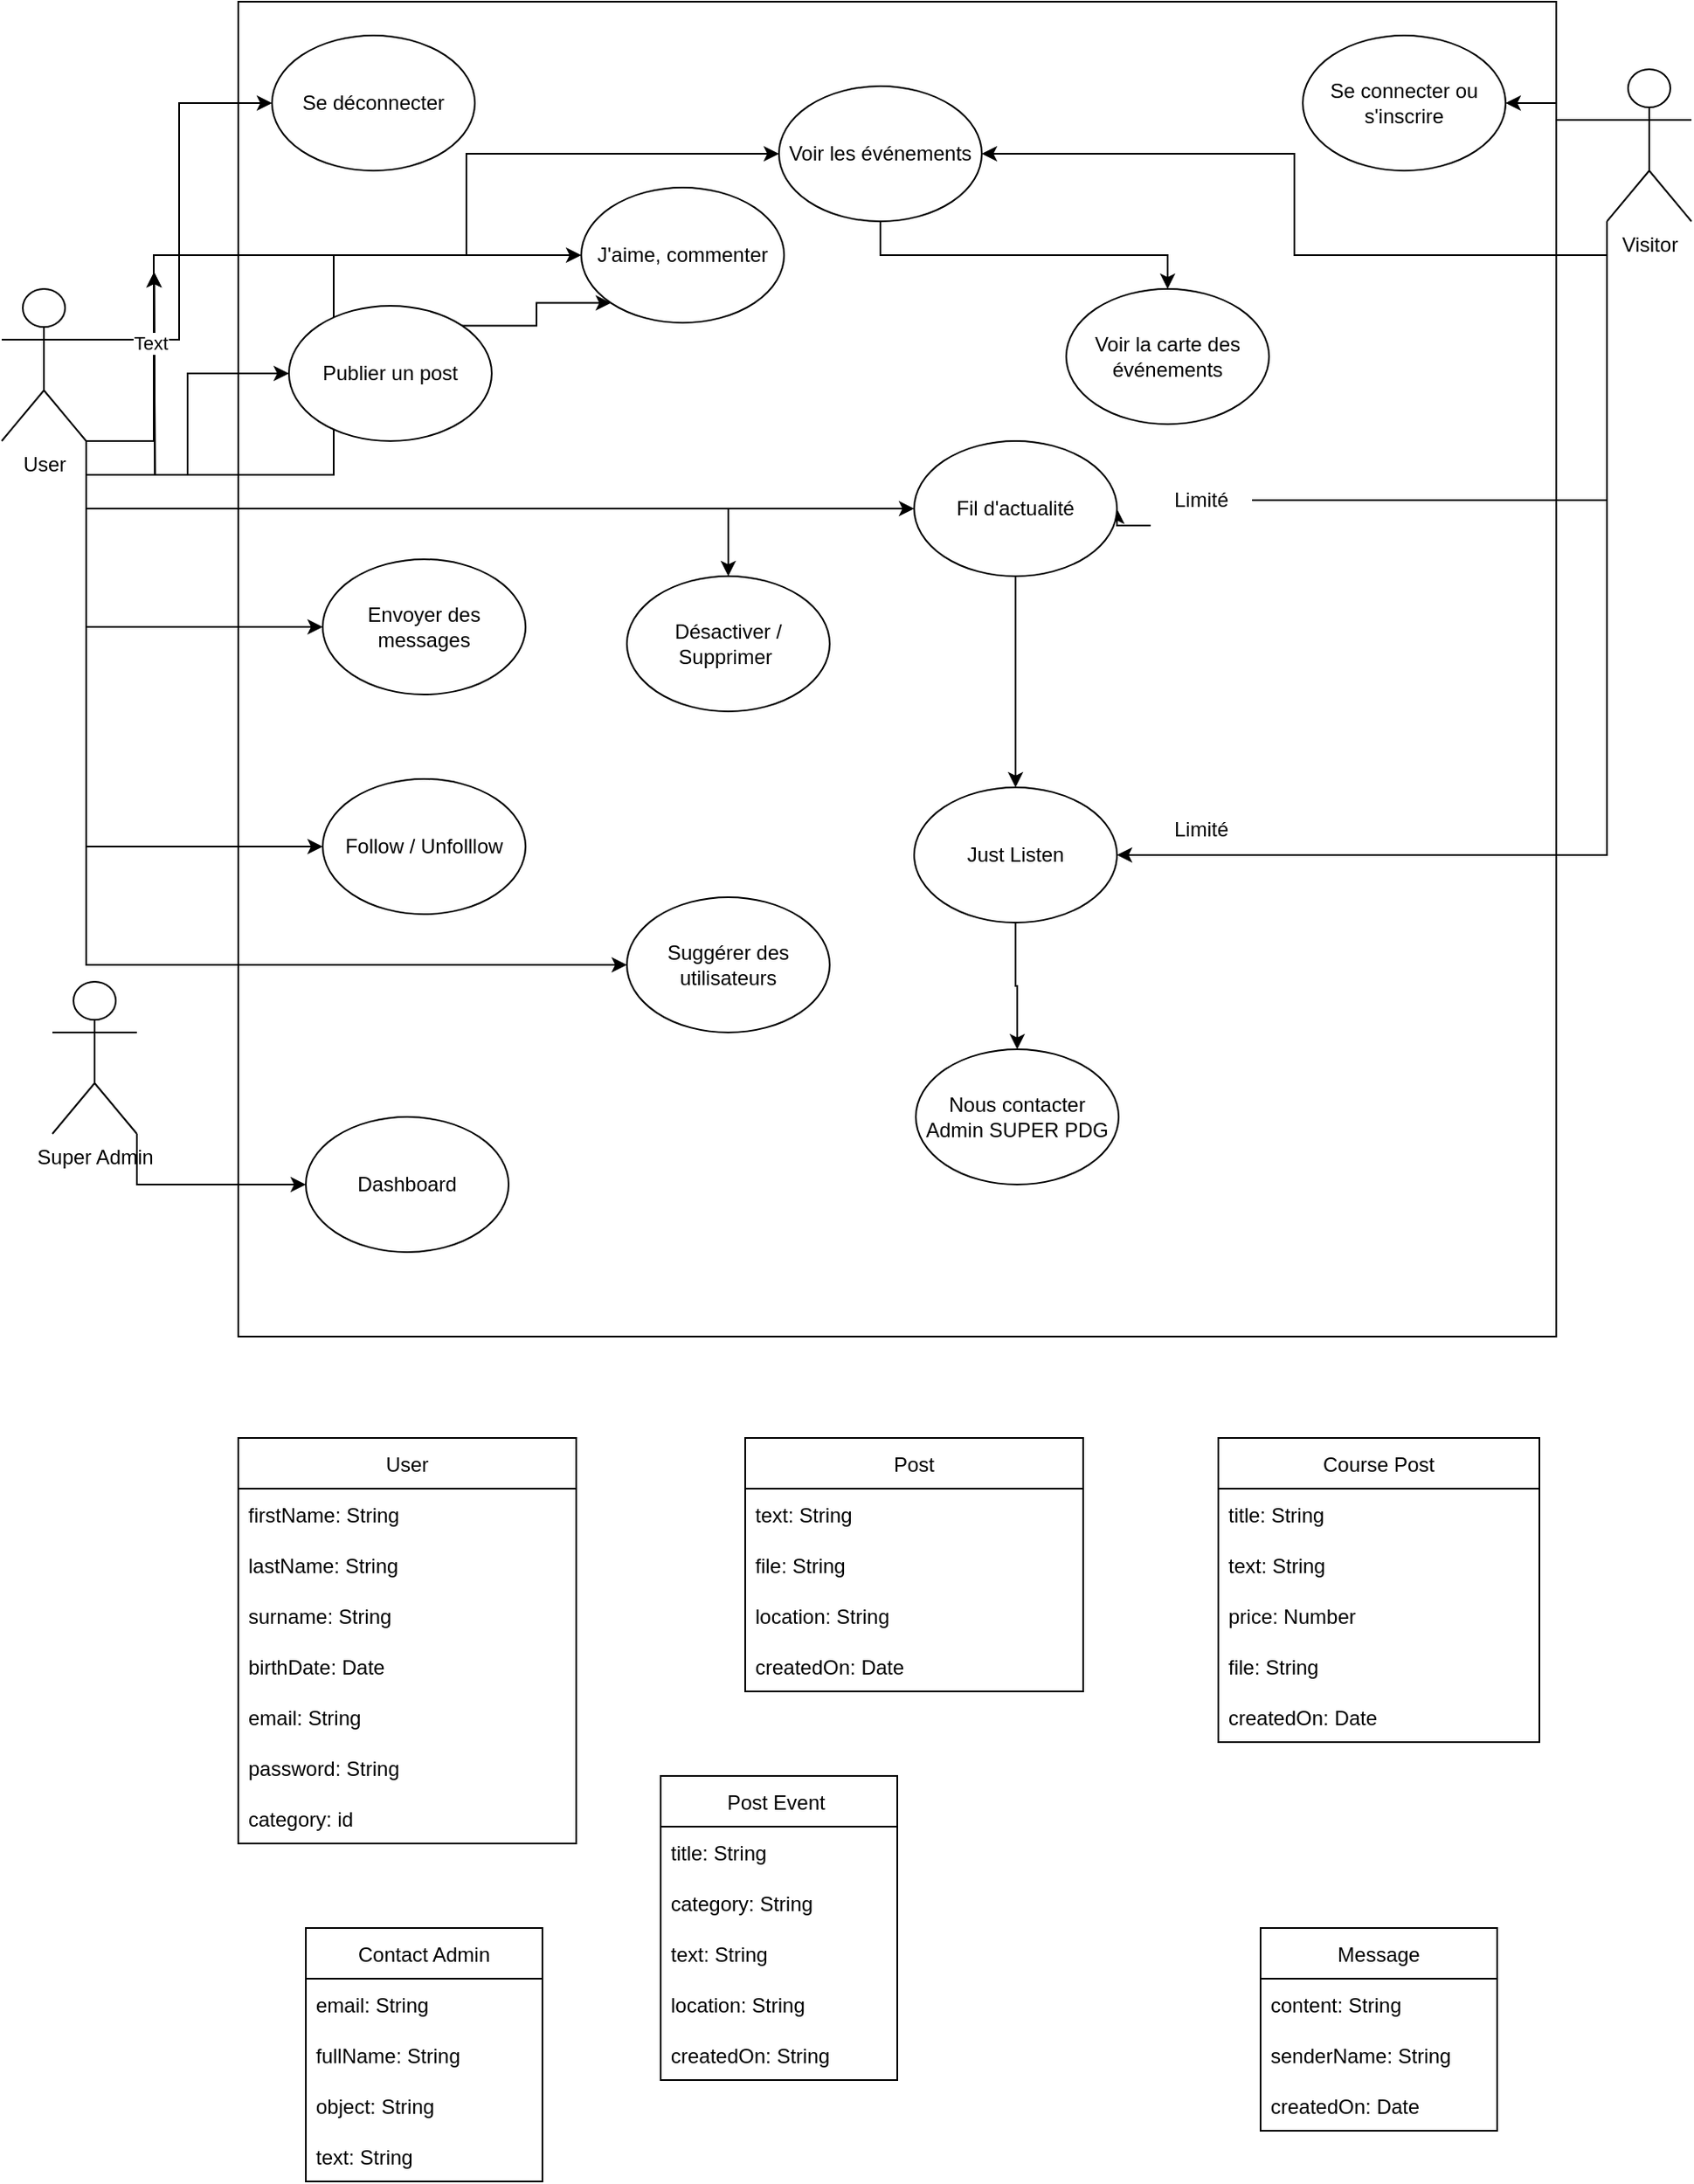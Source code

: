 <mxfile version="15.6.6" type="github">
  <diagram id="8-YyJWkjwbhw6azQE4Ks" name="Page-1">
    <mxGraphModel dx="1038" dy="579" grid="1" gridSize="10" guides="1" tooltips="1" connect="1" arrows="1" fold="1" page="1" pageScale="1" pageWidth="827" pageHeight="1169" math="0" shadow="0">
      <root>
        <mxCell id="0" />
        <mxCell id="1" parent="0" />
        <mxCell id="t8kMIJkYFqxzs-BZw5a5-2" value="" style="rounded=0;whiteSpace=wrap;html=1;fontColor=default;strokeColor=default;fillColor=default;" parent="1" vertex="1">
          <mxGeometry x="150" y="80" width="780" height="790" as="geometry" />
        </mxCell>
        <mxCell id="t8kMIJkYFqxzs-BZw5a5-18" style="edgeStyle=orthogonalEdgeStyle;rounded=0;orthogonalLoop=1;jettySize=auto;html=1;exitX=0;exitY=0.333;exitDx=0;exitDy=0;exitPerimeter=0;entryX=1;entryY=0.5;entryDx=0;entryDy=0;fontColor=default;" parent="1" source="t8kMIJkYFqxzs-BZw5a5-5" target="t8kMIJkYFqxzs-BZw5a5-14" edge="1">
          <mxGeometry relative="1" as="geometry" />
        </mxCell>
        <mxCell id="t8kMIJkYFqxzs-BZw5a5-23" style="edgeStyle=orthogonalEdgeStyle;rounded=0;orthogonalLoop=1;jettySize=auto;html=1;exitX=0;exitY=1;exitDx=0;exitDy=0;exitPerimeter=0;entryX=1;entryY=0.5;entryDx=0;entryDy=0;fontColor=default;" parent="1" source="t8kMIJkYFqxzs-BZw5a5-5" target="t8kMIJkYFqxzs-BZw5a5-21" edge="1">
          <mxGeometry relative="1" as="geometry" />
        </mxCell>
        <mxCell id="t8kMIJkYFqxzs-BZw5a5-37" style="edgeStyle=orthogonalEdgeStyle;rounded=0;orthogonalLoop=1;jettySize=auto;html=1;exitX=0;exitY=1;exitDx=0;exitDy=0;exitPerimeter=0;entryX=1;entryY=0.5;entryDx=0;entryDy=0;labelBackgroundColor=default;fontColor=default;strokeColor=default;startArrow=none;" parent="1" source="t8kMIJkYFqxzs-BZw5a5-39" target="t8kMIJkYFqxzs-BZw5a5-34" edge="1">
          <mxGeometry relative="1" as="geometry" />
        </mxCell>
        <mxCell id="t8kMIJkYFqxzs-BZw5a5-51" style="edgeStyle=orthogonalEdgeStyle;rounded=0;orthogonalLoop=1;jettySize=auto;html=1;exitX=0;exitY=1;exitDx=0;exitDy=0;exitPerimeter=0;entryX=1;entryY=0.5;entryDx=0;entryDy=0;labelBackgroundColor=default;fontColor=default;strokeColor=default;" parent="1" source="t8kMIJkYFqxzs-BZw5a5-5" target="t8kMIJkYFqxzs-BZw5a5-46" edge="1">
          <mxGeometry relative="1" as="geometry" />
        </mxCell>
        <mxCell id="t8kMIJkYFqxzs-BZw5a5-5" value="Visitor&lt;br&gt;" style="shape=umlActor;verticalLabelPosition=bottom;verticalAlign=top;html=1;outlineConnect=0;fontColor=default;strokeColor=default;fillColor=default;" parent="1" vertex="1">
          <mxGeometry x="960" y="120" width="50" height="90" as="geometry" />
        </mxCell>
        <mxCell id="t8kMIJkYFqxzs-BZw5a5-17" style="edgeStyle=orthogonalEdgeStyle;rounded=0;orthogonalLoop=1;jettySize=auto;html=1;exitX=1;exitY=0.333;exitDx=0;exitDy=0;exitPerimeter=0;entryX=0;entryY=0.5;entryDx=0;entryDy=0;fontColor=default;" parent="1" source="t8kMIJkYFqxzs-BZw5a5-6" target="t8kMIJkYFqxzs-BZw5a5-7" edge="1">
          <mxGeometry relative="1" as="geometry" />
        </mxCell>
        <mxCell id="t8kMIJkYFqxzs-BZw5a5-20" style="edgeStyle=orthogonalEdgeStyle;rounded=0;orthogonalLoop=1;jettySize=auto;html=1;exitX=1;exitY=1;exitDx=0;exitDy=0;exitPerimeter=0;entryX=0;entryY=0.5;entryDx=0;entryDy=0;fontColor=default;" parent="1" source="t8kMIJkYFqxzs-BZw5a5-6" target="t8kMIJkYFqxzs-BZw5a5-19" edge="1">
          <mxGeometry relative="1" as="geometry" />
        </mxCell>
        <mxCell id="t8kMIJkYFqxzs-BZw5a5-22" style="edgeStyle=orthogonalEdgeStyle;rounded=0;orthogonalLoop=1;jettySize=auto;html=1;exitX=1;exitY=1;exitDx=0;exitDy=0;exitPerimeter=0;fontColor=default;strokeColor=default;labelBackgroundColor=default;" parent="1" source="t8kMIJkYFqxzs-BZw5a5-6" target="t8kMIJkYFqxzs-BZw5a5-21" edge="1">
          <mxGeometry relative="1" as="geometry">
            <Array as="points">
              <mxPoint x="100" y="230" />
              <mxPoint x="285" y="230" />
              <mxPoint x="285" y="170" />
            </Array>
          </mxGeometry>
        </mxCell>
        <mxCell id="t8kMIJkYFqxzs-BZw5a5-25" style="edgeStyle=orthogonalEdgeStyle;rounded=0;orthogonalLoop=1;jettySize=auto;html=1;exitX=1;exitY=1;exitDx=0;exitDy=0;exitPerimeter=0;labelBackgroundColor=default;fontColor=default;strokeColor=default;" parent="1" source="t8kMIJkYFqxzs-BZw5a5-6" edge="1">
          <mxGeometry relative="1" as="geometry">
            <mxPoint x="100.176" y="240" as="targetPoint" />
          </mxGeometry>
        </mxCell>
        <mxCell id="t8kMIJkYFqxzs-BZw5a5-32" style="edgeStyle=orthogonalEdgeStyle;rounded=0;orthogonalLoop=1;jettySize=auto;html=1;exitX=1;exitY=1;exitDx=0;exitDy=0;exitPerimeter=0;entryX=0;entryY=0.5;entryDx=0;entryDy=0;labelBackgroundColor=default;fontColor=default;strokeColor=default;" parent="1" source="t8kMIJkYFqxzs-BZw5a5-6" target="t8kMIJkYFqxzs-BZw5a5-31" edge="1">
          <mxGeometry relative="1" as="geometry" />
        </mxCell>
        <mxCell id="t8kMIJkYFqxzs-BZw5a5-33" style="edgeStyle=orthogonalEdgeStyle;rounded=0;orthogonalLoop=1;jettySize=auto;html=1;exitX=1;exitY=1;exitDx=0;exitDy=0;exitPerimeter=0;labelBackgroundColor=default;fontColor=default;strokeColor=default;" parent="1" source="t8kMIJkYFqxzs-BZw5a5-6" target="t8kMIJkYFqxzs-BZw5a5-27" edge="1">
          <mxGeometry relative="1" as="geometry" />
        </mxCell>
        <mxCell id="t8kMIJkYFqxzs-BZw5a5-35" style="edgeStyle=orthogonalEdgeStyle;rounded=0;orthogonalLoop=1;jettySize=auto;html=1;exitX=1;exitY=1;exitDx=0;exitDy=0;exitPerimeter=0;labelBackgroundColor=default;fontColor=default;strokeColor=default;" parent="1" source="t8kMIJkYFqxzs-BZw5a5-6" edge="1">
          <mxGeometry relative="1" as="geometry">
            <mxPoint x="100.176" y="240" as="targetPoint" />
          </mxGeometry>
        </mxCell>
        <mxCell id="t8kMIJkYFqxzs-BZw5a5-49" value="Text" style="edgeLabel;html=1;align=center;verticalAlign=middle;resizable=0;points=[];fontColor=default;" parent="t8kMIJkYFqxzs-BZw5a5-35" vertex="1" connectable="0">
          <mxGeometry x="0.531" y="3" relative="1" as="geometry">
            <mxPoint as="offset" />
          </mxGeometry>
        </mxCell>
        <mxCell id="t8kMIJkYFqxzs-BZw5a5-38" style="edgeStyle=orthogonalEdgeStyle;rounded=0;orthogonalLoop=1;jettySize=auto;html=1;exitX=1;exitY=1;exitDx=0;exitDy=0;exitPerimeter=0;entryX=0;entryY=0.5;entryDx=0;entryDy=0;labelBackgroundColor=default;fontColor=default;strokeColor=default;" parent="1" source="t8kMIJkYFqxzs-BZw5a5-6" target="t8kMIJkYFqxzs-BZw5a5-34" edge="1">
          <mxGeometry relative="1" as="geometry" />
        </mxCell>
        <mxCell id="t8kMIJkYFqxzs-BZw5a5-48" style="edgeStyle=orthogonalEdgeStyle;rounded=0;orthogonalLoop=1;jettySize=auto;html=1;exitX=1;exitY=1;exitDx=0;exitDy=0;exitPerimeter=0;entryX=0;entryY=0.5;entryDx=0;entryDy=0;labelBackgroundColor=default;fontColor=default;strokeColor=default;" parent="1" source="t8kMIJkYFqxzs-BZw5a5-6" target="t8kMIJkYFqxzs-BZw5a5-43" edge="1">
          <mxGeometry relative="1" as="geometry" />
        </mxCell>
        <mxCell id="t8kMIJkYFqxzs-BZw5a5-54" style="edgeStyle=orthogonalEdgeStyle;rounded=0;orthogonalLoop=1;jettySize=auto;html=1;exitX=1;exitY=1;exitDx=0;exitDy=0;exitPerimeter=0;entryX=0.5;entryY=0;entryDx=0;entryDy=0;labelBackgroundColor=default;fontColor=default;strokeColor=default;" parent="1" source="t8kMIJkYFqxzs-BZw5a5-6" target="t8kMIJkYFqxzs-BZw5a5-45" edge="1">
          <mxGeometry relative="1" as="geometry" />
        </mxCell>
        <mxCell id="t8kMIJkYFqxzs-BZw5a5-55" style="edgeStyle=orthogonalEdgeStyle;rounded=0;orthogonalLoop=1;jettySize=auto;html=1;exitX=1;exitY=1;exitDx=0;exitDy=0;exitPerimeter=0;entryX=0;entryY=0.5;entryDx=0;entryDy=0;labelBackgroundColor=default;fontColor=default;strokeColor=default;" parent="1" source="t8kMIJkYFqxzs-BZw5a5-6" target="t8kMIJkYFqxzs-BZw5a5-47" edge="1">
          <mxGeometry relative="1" as="geometry" />
        </mxCell>
        <mxCell id="t8kMIJkYFqxzs-BZw5a5-6" value="User" style="shape=umlActor;verticalLabelPosition=bottom;verticalAlign=top;html=1;outlineConnect=0;fontColor=default;strokeColor=default;fillColor=default;" parent="1" vertex="1">
          <mxGeometry x="10" y="250" width="50" height="90" as="geometry" />
        </mxCell>
        <mxCell id="t8kMIJkYFqxzs-BZw5a5-7" value="Se déconnecter" style="ellipse;whiteSpace=wrap;html=1;fontColor=default;strokeColor=default;fillColor=default;" parent="1" vertex="1">
          <mxGeometry x="170" y="100" width="120" height="80" as="geometry" />
        </mxCell>
        <mxCell id="t8kMIJkYFqxzs-BZw5a5-53" style="edgeStyle=orthogonalEdgeStyle;rounded=0;orthogonalLoop=1;jettySize=auto;html=1;exitX=1;exitY=1;exitDx=0;exitDy=0;exitPerimeter=0;entryX=0;entryY=0.5;entryDx=0;entryDy=0;labelBackgroundColor=default;fontColor=default;strokeColor=default;" parent="1" source="t8kMIJkYFqxzs-BZw5a5-10" target="t8kMIJkYFqxzs-BZw5a5-41" edge="1">
          <mxGeometry relative="1" as="geometry" />
        </mxCell>
        <mxCell id="t8kMIJkYFqxzs-BZw5a5-10" value="Super Admin" style="shape=umlActor;verticalLabelPosition=bottom;verticalAlign=top;html=1;outlineConnect=0;fontColor=default;strokeColor=default;fillColor=default;" parent="1" vertex="1">
          <mxGeometry x="40" y="660" width="50" height="90" as="geometry" />
        </mxCell>
        <mxCell id="t8kMIJkYFqxzs-BZw5a5-14" value="Se connecter ou s&#39;inscrire" style="ellipse;whiteSpace=wrap;html=1;fontColor=default;strokeColor=default;fillColor=default;" parent="1" vertex="1">
          <mxGeometry x="780" y="100" width="120" height="80" as="geometry" />
        </mxCell>
        <mxCell id="t8kMIJkYFqxzs-BZw5a5-42" style="edgeStyle=orthogonalEdgeStyle;rounded=0;orthogonalLoop=1;jettySize=auto;html=1;exitX=1;exitY=0;exitDx=0;exitDy=0;entryX=0;entryY=1;entryDx=0;entryDy=0;labelBackgroundColor=default;fontColor=default;strokeColor=default;" parent="1" source="t8kMIJkYFqxzs-BZw5a5-19" target="t8kMIJkYFqxzs-BZw5a5-27" edge="1">
          <mxGeometry relative="1" as="geometry" />
        </mxCell>
        <mxCell id="t8kMIJkYFqxzs-BZw5a5-19" value="Publier un post" style="ellipse;whiteSpace=wrap;html=1;fontColor=default;strokeColor=default;fillColor=default;" parent="1" vertex="1">
          <mxGeometry x="180" y="260" width="120" height="80" as="geometry" />
        </mxCell>
        <mxCell id="t8kMIJkYFqxzs-BZw5a5-26" style="edgeStyle=orthogonalEdgeStyle;rounded=0;orthogonalLoop=1;jettySize=auto;html=1;exitX=0.5;exitY=1;exitDx=0;exitDy=0;entryX=0.5;entryY=0;entryDx=0;entryDy=0;labelBackgroundColor=default;fontColor=default;strokeColor=default;" parent="1" source="t8kMIJkYFqxzs-BZw5a5-21" target="t8kMIJkYFqxzs-BZw5a5-24" edge="1">
          <mxGeometry relative="1" as="geometry" />
        </mxCell>
        <mxCell id="t8kMIJkYFqxzs-BZw5a5-21" value="Voir les événements" style="ellipse;whiteSpace=wrap;html=1;fontColor=default;strokeColor=default;fillColor=default;" parent="1" vertex="1">
          <mxGeometry x="470" y="130" width="120" height="80" as="geometry" />
        </mxCell>
        <mxCell id="t8kMIJkYFqxzs-BZw5a5-24" value="Voir la carte des événements" style="ellipse;whiteSpace=wrap;html=1;fontColor=default;strokeColor=default;fillColor=default;" parent="1" vertex="1">
          <mxGeometry x="640" y="250" width="120" height="80" as="geometry" />
        </mxCell>
        <mxCell id="t8kMIJkYFqxzs-BZw5a5-27" value="J&#39;aime, commenter" style="ellipse;whiteSpace=wrap;html=1;fontColor=default;strokeColor=default;fillColor=default;" parent="1" vertex="1">
          <mxGeometry x="353" y="190" width="120" height="80" as="geometry" />
        </mxCell>
        <mxCell id="t8kMIJkYFqxzs-BZw5a5-31" value="Envoyer des messages" style="ellipse;whiteSpace=wrap;html=1;fontColor=default;strokeColor=default;fillColor=default;" parent="1" vertex="1">
          <mxGeometry x="200" y="410" width="120" height="80" as="geometry" />
        </mxCell>
        <mxCell id="t8kMIJkYFqxzs-BZw5a5-50" style="edgeStyle=orthogonalEdgeStyle;rounded=0;orthogonalLoop=1;jettySize=auto;html=1;exitX=0.5;exitY=1;exitDx=0;exitDy=0;entryX=0.5;entryY=0;entryDx=0;entryDy=0;labelBackgroundColor=default;fontColor=default;strokeColor=default;" parent="1" source="t8kMIJkYFqxzs-BZw5a5-34" target="t8kMIJkYFqxzs-BZw5a5-46" edge="1">
          <mxGeometry relative="1" as="geometry" />
        </mxCell>
        <mxCell id="t8kMIJkYFqxzs-BZw5a5-34" value="Fil d&#39;actualité" style="ellipse;whiteSpace=wrap;html=1;fontColor=default;strokeColor=default;fillColor=default;" parent="1" vertex="1">
          <mxGeometry x="550" y="340" width="120" height="80" as="geometry" />
        </mxCell>
        <mxCell id="t8kMIJkYFqxzs-BZw5a5-39" value="Limité" style="text;html=1;strokeColor=none;fillColor=none;align=center;verticalAlign=middle;whiteSpace=wrap;rounded=0;fontColor=default;" parent="1" vertex="1">
          <mxGeometry x="690" y="360" width="60" height="30" as="geometry" />
        </mxCell>
        <mxCell id="t8kMIJkYFqxzs-BZw5a5-40" value="" style="edgeStyle=orthogonalEdgeStyle;rounded=0;orthogonalLoop=1;jettySize=auto;html=1;exitX=0;exitY=1;exitDx=0;exitDy=0;exitPerimeter=0;entryX=1;entryY=0.5;entryDx=0;entryDy=0;labelBackgroundColor=default;fontColor=default;strokeColor=default;endArrow=none;" parent="1" source="t8kMIJkYFqxzs-BZw5a5-5" target="t8kMIJkYFqxzs-BZw5a5-39" edge="1">
          <mxGeometry relative="1" as="geometry">
            <mxPoint x="960" y="210" as="sourcePoint" />
            <mxPoint x="590" y="380" as="targetPoint" />
          </mxGeometry>
        </mxCell>
        <mxCell id="t8kMIJkYFqxzs-BZw5a5-41" value="Dashboard" style="ellipse;whiteSpace=wrap;html=1;fontColor=default;strokeColor=default;fillColor=default;" parent="1" vertex="1">
          <mxGeometry x="190" y="740" width="120" height="80" as="geometry" />
        </mxCell>
        <mxCell id="t8kMIJkYFqxzs-BZw5a5-43" value="Follow / Unfolllow" style="ellipse;whiteSpace=wrap;html=1;fontColor=default;strokeColor=default;fillColor=default;" parent="1" vertex="1">
          <mxGeometry x="200" y="540" width="120" height="80" as="geometry" />
        </mxCell>
        <mxCell id="t8kMIJkYFqxzs-BZw5a5-45" value="Désactiver / Supprimer&amp;nbsp;" style="ellipse;whiteSpace=wrap;html=1;fontColor=default;strokeColor=default;fillColor=default;" parent="1" vertex="1">
          <mxGeometry x="380" y="420" width="120" height="80" as="geometry" />
        </mxCell>
        <mxCell id="t8kMIJkYFqxzs-BZw5a5-57" style="edgeStyle=orthogonalEdgeStyle;rounded=0;orthogonalLoop=1;jettySize=auto;html=1;exitX=0.5;exitY=1;exitDx=0;exitDy=0;entryX=0.5;entryY=0;entryDx=0;entryDy=0;labelBackgroundColor=default;fontColor=default;strokeColor=default;" parent="1" source="t8kMIJkYFqxzs-BZw5a5-46" target="t8kMIJkYFqxzs-BZw5a5-56" edge="1">
          <mxGeometry relative="1" as="geometry" />
        </mxCell>
        <mxCell id="t8kMIJkYFqxzs-BZw5a5-46" value="Just Listen" style="ellipse;whiteSpace=wrap;html=1;fontColor=default;strokeColor=default;fillColor=default;" parent="1" vertex="1">
          <mxGeometry x="550" y="545" width="120" height="80" as="geometry" />
        </mxCell>
        <mxCell id="t8kMIJkYFqxzs-BZw5a5-47" value="Suggérer des utilisateurs" style="ellipse;whiteSpace=wrap;html=1;fontColor=default;strokeColor=default;fillColor=default;" parent="1" vertex="1">
          <mxGeometry x="380" y="610" width="120" height="80" as="geometry" />
        </mxCell>
        <mxCell id="t8kMIJkYFqxzs-BZw5a5-52" value="Limité" style="text;html=1;strokeColor=none;fillColor=none;align=center;verticalAlign=middle;whiteSpace=wrap;rounded=0;fontColor=default;" parent="1" vertex="1">
          <mxGeometry x="690" y="555" width="60" height="30" as="geometry" />
        </mxCell>
        <mxCell id="t8kMIJkYFqxzs-BZw5a5-56" value="Nous contacter&lt;br&gt;Admin SUPER PDG" style="ellipse;whiteSpace=wrap;html=1;fontColor=default;strokeColor=default;fillColor=default;" parent="1" vertex="1">
          <mxGeometry x="551" y="700" width="120" height="80" as="geometry" />
        </mxCell>
        <mxCell id="80sguaFrlqIsxUJohQp9-3" value="User" style="swimlane;fontStyle=0;childLayout=stackLayout;horizontal=1;startSize=30;horizontalStack=0;resizeParent=1;resizeParentMax=0;resizeLast=0;collapsible=1;marginBottom=0;fontColor=default;strokeColor=default;fillColor=default;" vertex="1" parent="1">
          <mxGeometry x="150" y="930" width="200" height="240" as="geometry" />
        </mxCell>
        <mxCell id="80sguaFrlqIsxUJohQp9-4" value="firstName: String " style="text;strokeColor=none;fillColor=none;align=left;verticalAlign=middle;spacingLeft=4;spacingRight=4;overflow=hidden;points=[[0,0.5],[1,0.5]];portConstraint=eastwest;rotatable=0;fontColor=default;" vertex="1" parent="80sguaFrlqIsxUJohQp9-3">
          <mxGeometry y="30" width="200" height="30" as="geometry" />
        </mxCell>
        <mxCell id="80sguaFrlqIsxUJohQp9-5" value="lastName: String" style="text;strokeColor=none;fillColor=none;align=left;verticalAlign=middle;spacingLeft=4;spacingRight=4;overflow=hidden;points=[[0,0.5],[1,0.5]];portConstraint=eastwest;rotatable=0;fontColor=default;" vertex="1" parent="80sguaFrlqIsxUJohQp9-3">
          <mxGeometry y="60" width="200" height="30" as="geometry" />
        </mxCell>
        <mxCell id="80sguaFrlqIsxUJohQp9-6" value="surname: String" style="text;strokeColor=none;fillColor=none;align=left;verticalAlign=middle;spacingLeft=4;spacingRight=4;overflow=hidden;points=[[0,0.5],[1,0.5]];portConstraint=eastwest;rotatable=0;fontColor=default;" vertex="1" parent="80sguaFrlqIsxUJohQp9-3">
          <mxGeometry y="90" width="200" height="30" as="geometry" />
        </mxCell>
        <mxCell id="80sguaFrlqIsxUJohQp9-7" value="birthDate: Date" style="text;strokeColor=none;fillColor=none;align=left;verticalAlign=middle;spacingLeft=4;spacingRight=4;overflow=hidden;points=[[0,0.5],[1,0.5]];portConstraint=eastwest;rotatable=0;fontColor=default;" vertex="1" parent="80sguaFrlqIsxUJohQp9-3">
          <mxGeometry y="120" width="200" height="30" as="geometry" />
        </mxCell>
        <mxCell id="80sguaFrlqIsxUJohQp9-8" value="email: String" style="text;strokeColor=none;fillColor=none;align=left;verticalAlign=middle;spacingLeft=4;spacingRight=4;overflow=hidden;points=[[0,0.5],[1,0.5]];portConstraint=eastwest;rotatable=0;fontColor=default;" vertex="1" parent="80sguaFrlqIsxUJohQp9-3">
          <mxGeometry y="150" width="200" height="30" as="geometry" />
        </mxCell>
        <mxCell id="80sguaFrlqIsxUJohQp9-9" value="password: String" style="text;strokeColor=none;fillColor=none;align=left;verticalAlign=middle;spacingLeft=4;spacingRight=4;overflow=hidden;points=[[0,0.5],[1,0.5]];portConstraint=eastwest;rotatable=0;fontColor=default;" vertex="1" parent="80sguaFrlqIsxUJohQp9-3">
          <mxGeometry y="180" width="200" height="30" as="geometry" />
        </mxCell>
        <mxCell id="80sguaFrlqIsxUJohQp9-21" value="category: id" style="text;strokeColor=none;fillColor=none;align=left;verticalAlign=middle;spacingLeft=4;spacingRight=4;overflow=hidden;points=[[0,0.5],[1,0.5]];portConstraint=eastwest;rotatable=0;fontColor=default;" vertex="1" parent="80sguaFrlqIsxUJohQp9-3">
          <mxGeometry y="210" width="200" height="30" as="geometry" />
        </mxCell>
        <mxCell id="80sguaFrlqIsxUJohQp9-10" value="Post" style="swimlane;fontStyle=0;childLayout=stackLayout;horizontal=1;startSize=30;horizontalStack=0;resizeParent=1;resizeParentMax=0;resizeLast=0;collapsible=1;marginBottom=0;fontColor=default;strokeColor=default;fillColor=default;" vertex="1" parent="1">
          <mxGeometry x="450" y="930" width="200" height="150" as="geometry" />
        </mxCell>
        <mxCell id="80sguaFrlqIsxUJohQp9-12" value="text: String" style="text;strokeColor=none;fillColor=none;align=left;verticalAlign=middle;spacingLeft=4;spacingRight=4;overflow=hidden;points=[[0,0.5],[1,0.5]];portConstraint=eastwest;rotatable=0;fontColor=default;" vertex="1" parent="80sguaFrlqIsxUJohQp9-10">
          <mxGeometry y="30" width="200" height="30" as="geometry" />
        </mxCell>
        <mxCell id="80sguaFrlqIsxUJohQp9-13" value="file: String" style="text;strokeColor=none;fillColor=none;align=left;verticalAlign=middle;spacingLeft=4;spacingRight=4;overflow=hidden;points=[[0,0.5],[1,0.5]];portConstraint=eastwest;rotatable=0;fontColor=default;" vertex="1" parent="80sguaFrlqIsxUJohQp9-10">
          <mxGeometry y="60" width="200" height="30" as="geometry" />
        </mxCell>
        <mxCell id="80sguaFrlqIsxUJohQp9-26" value="location: String" style="text;strokeColor=none;fillColor=none;align=left;verticalAlign=middle;spacingLeft=4;spacingRight=4;overflow=hidden;points=[[0,0.5],[1,0.5]];portConstraint=eastwest;rotatable=0;fontColor=default;" vertex="1" parent="80sguaFrlqIsxUJohQp9-10">
          <mxGeometry y="90" width="200" height="30" as="geometry" />
        </mxCell>
        <mxCell id="80sguaFrlqIsxUJohQp9-27" value="createdOn: Date" style="text;strokeColor=none;fillColor=none;align=left;verticalAlign=middle;spacingLeft=4;spacingRight=4;overflow=hidden;points=[[0,0.5],[1,0.5]];portConstraint=eastwest;rotatable=0;fontColor=default;" vertex="1" parent="80sguaFrlqIsxUJohQp9-10">
          <mxGeometry y="120" width="200" height="30" as="geometry" />
        </mxCell>
        <mxCell id="80sguaFrlqIsxUJohQp9-16" value="Course Post" style="swimlane;fontStyle=0;childLayout=stackLayout;horizontal=1;startSize=30;horizontalStack=0;resizeParent=1;resizeParentMax=0;resizeLast=0;collapsible=1;marginBottom=0;fontColor=default;strokeColor=default;fillColor=default;" vertex="1" parent="1">
          <mxGeometry x="730" y="930" width="190" height="180" as="geometry" />
        </mxCell>
        <mxCell id="80sguaFrlqIsxUJohQp9-17" value="title: String" style="text;strokeColor=none;fillColor=none;align=left;verticalAlign=middle;spacingLeft=4;spacingRight=4;overflow=hidden;points=[[0,0.5],[1,0.5]];portConstraint=eastwest;rotatable=0;fontColor=default;" vertex="1" parent="80sguaFrlqIsxUJohQp9-16">
          <mxGeometry y="30" width="190" height="30" as="geometry" />
        </mxCell>
        <mxCell id="80sguaFrlqIsxUJohQp9-18" value="text: String" style="text;strokeColor=none;fillColor=none;align=left;verticalAlign=middle;spacingLeft=4;spacingRight=4;overflow=hidden;points=[[0,0.5],[1,0.5]];portConstraint=eastwest;rotatable=0;fontColor=default;" vertex="1" parent="80sguaFrlqIsxUJohQp9-16">
          <mxGeometry y="60" width="190" height="30" as="geometry" />
        </mxCell>
        <mxCell id="80sguaFrlqIsxUJohQp9-19" value="price: Number" style="text;strokeColor=none;fillColor=none;align=left;verticalAlign=middle;spacingLeft=4;spacingRight=4;overflow=hidden;points=[[0,0.5],[1,0.5]];portConstraint=eastwest;rotatable=0;fontColor=default;" vertex="1" parent="80sguaFrlqIsxUJohQp9-16">
          <mxGeometry y="90" width="190" height="30" as="geometry" />
        </mxCell>
        <mxCell id="80sguaFrlqIsxUJohQp9-20" value="file: String" style="text;strokeColor=none;fillColor=none;align=left;verticalAlign=middle;spacingLeft=4;spacingRight=4;overflow=hidden;points=[[0,0.5],[1,0.5]];portConstraint=eastwest;rotatable=0;fontColor=default;" vertex="1" parent="80sguaFrlqIsxUJohQp9-16">
          <mxGeometry y="120" width="190" height="30" as="geometry" />
        </mxCell>
        <mxCell id="80sguaFrlqIsxUJohQp9-28" value="createdOn: Date" style="text;strokeColor=none;fillColor=none;align=left;verticalAlign=middle;spacingLeft=4;spacingRight=4;overflow=hidden;points=[[0,0.5],[1,0.5]];portConstraint=eastwest;rotatable=0;fontColor=default;" vertex="1" parent="80sguaFrlqIsxUJohQp9-16">
          <mxGeometry y="150" width="190" height="30" as="geometry" />
        </mxCell>
        <mxCell id="80sguaFrlqIsxUJohQp9-22" value="Message" style="swimlane;fontStyle=0;childLayout=stackLayout;horizontal=1;startSize=30;horizontalStack=0;resizeParent=1;resizeParentMax=0;resizeLast=0;collapsible=1;marginBottom=0;fontColor=default;strokeColor=default;fillColor=default;" vertex="1" parent="1">
          <mxGeometry x="755" y="1220" width="140" height="120" as="geometry" />
        </mxCell>
        <mxCell id="80sguaFrlqIsxUJohQp9-23" value="content: String" style="text;strokeColor=none;fillColor=none;align=left;verticalAlign=middle;spacingLeft=4;spacingRight=4;overflow=hidden;points=[[0,0.5],[1,0.5]];portConstraint=eastwest;rotatable=0;fontColor=default;" vertex="1" parent="80sguaFrlqIsxUJohQp9-22">
          <mxGeometry y="30" width="140" height="30" as="geometry" />
        </mxCell>
        <mxCell id="80sguaFrlqIsxUJohQp9-24" value="senderName: String" style="text;strokeColor=none;fillColor=none;align=left;verticalAlign=middle;spacingLeft=4;spacingRight=4;overflow=hidden;points=[[0,0.5],[1,0.5]];portConstraint=eastwest;rotatable=0;fontColor=default;" vertex="1" parent="80sguaFrlqIsxUJohQp9-22">
          <mxGeometry y="60" width="140" height="30" as="geometry" />
        </mxCell>
        <mxCell id="80sguaFrlqIsxUJohQp9-25" value="createdOn: Date" style="text;strokeColor=none;fillColor=none;align=left;verticalAlign=middle;spacingLeft=4;spacingRight=4;overflow=hidden;points=[[0,0.5],[1,0.5]];portConstraint=eastwest;rotatable=0;fontColor=default;" vertex="1" parent="80sguaFrlqIsxUJohQp9-22">
          <mxGeometry y="90" width="140" height="30" as="geometry" />
        </mxCell>
        <mxCell id="80sguaFrlqIsxUJohQp9-29" value="Contact Admin" style="swimlane;fontStyle=0;childLayout=stackLayout;horizontal=1;startSize=30;horizontalStack=0;resizeParent=1;resizeParentMax=0;resizeLast=0;collapsible=1;marginBottom=0;fontColor=default;strokeColor=default;fillColor=default;" vertex="1" parent="1">
          <mxGeometry x="190" y="1220" width="140" height="150" as="geometry" />
        </mxCell>
        <mxCell id="80sguaFrlqIsxUJohQp9-30" value="email: String" style="text;strokeColor=none;fillColor=none;align=left;verticalAlign=middle;spacingLeft=4;spacingRight=4;overflow=hidden;points=[[0,0.5],[1,0.5]];portConstraint=eastwest;rotatable=0;fontColor=default;" vertex="1" parent="80sguaFrlqIsxUJohQp9-29">
          <mxGeometry y="30" width="140" height="30" as="geometry" />
        </mxCell>
        <mxCell id="80sguaFrlqIsxUJohQp9-31" value="fullName: String" style="text;strokeColor=none;fillColor=none;align=left;verticalAlign=middle;spacingLeft=4;spacingRight=4;overflow=hidden;points=[[0,0.5],[1,0.5]];portConstraint=eastwest;rotatable=0;fontColor=default;" vertex="1" parent="80sguaFrlqIsxUJohQp9-29">
          <mxGeometry y="60" width="140" height="30" as="geometry" />
        </mxCell>
        <mxCell id="80sguaFrlqIsxUJohQp9-33" value="object: String" style="text;strokeColor=none;fillColor=none;align=left;verticalAlign=middle;spacingLeft=4;spacingRight=4;overflow=hidden;points=[[0,0.5],[1,0.5]];portConstraint=eastwest;rotatable=0;fontColor=default;" vertex="1" parent="80sguaFrlqIsxUJohQp9-29">
          <mxGeometry y="90" width="140" height="30" as="geometry" />
        </mxCell>
        <mxCell id="80sguaFrlqIsxUJohQp9-32" value="text: String" style="text;strokeColor=none;fillColor=none;align=left;verticalAlign=middle;spacingLeft=4;spacingRight=4;overflow=hidden;points=[[0,0.5],[1,0.5]];portConstraint=eastwest;rotatable=0;fontColor=default;" vertex="1" parent="80sguaFrlqIsxUJohQp9-29">
          <mxGeometry y="120" width="140" height="30" as="geometry" />
        </mxCell>
        <mxCell id="80sguaFrlqIsxUJohQp9-34" value="Post Event " style="swimlane;fontStyle=0;childLayout=stackLayout;horizontal=1;startSize=30;horizontalStack=0;resizeParent=1;resizeParentMax=0;resizeLast=0;collapsible=1;marginBottom=0;fontColor=default;strokeColor=default;fillColor=default;" vertex="1" parent="1">
          <mxGeometry x="400" y="1130" width="140" height="180" as="geometry" />
        </mxCell>
        <mxCell id="80sguaFrlqIsxUJohQp9-35" value="title: String" style="text;strokeColor=none;fillColor=none;align=left;verticalAlign=middle;spacingLeft=4;spacingRight=4;overflow=hidden;points=[[0,0.5],[1,0.5]];portConstraint=eastwest;rotatable=0;fontColor=default;" vertex="1" parent="80sguaFrlqIsxUJohQp9-34">
          <mxGeometry y="30" width="140" height="30" as="geometry" />
        </mxCell>
        <mxCell id="80sguaFrlqIsxUJohQp9-36" value="category: String" style="text;strokeColor=none;fillColor=none;align=left;verticalAlign=middle;spacingLeft=4;spacingRight=4;overflow=hidden;points=[[0,0.5],[1,0.5]];portConstraint=eastwest;rotatable=0;fontColor=default;" vertex="1" parent="80sguaFrlqIsxUJohQp9-34">
          <mxGeometry y="60" width="140" height="30" as="geometry" />
        </mxCell>
        <mxCell id="80sguaFrlqIsxUJohQp9-37" value="text: String" style="text;strokeColor=none;fillColor=none;align=left;verticalAlign=middle;spacingLeft=4;spacingRight=4;overflow=hidden;points=[[0,0.5],[1,0.5]];portConstraint=eastwest;rotatable=0;fontColor=default;" vertex="1" parent="80sguaFrlqIsxUJohQp9-34">
          <mxGeometry y="90" width="140" height="30" as="geometry" />
        </mxCell>
        <mxCell id="80sguaFrlqIsxUJohQp9-38" value="location: String" style="text;strokeColor=none;fillColor=none;align=left;verticalAlign=middle;spacingLeft=4;spacingRight=4;overflow=hidden;points=[[0,0.5],[1,0.5]];portConstraint=eastwest;rotatable=0;fontColor=default;" vertex="1" parent="80sguaFrlqIsxUJohQp9-34">
          <mxGeometry y="120" width="140" height="30" as="geometry" />
        </mxCell>
        <mxCell id="80sguaFrlqIsxUJohQp9-39" value="createdOn: String" style="text;strokeColor=none;fillColor=none;align=left;verticalAlign=middle;spacingLeft=4;spacingRight=4;overflow=hidden;points=[[0,0.5],[1,0.5]];portConstraint=eastwest;rotatable=0;fontColor=default;" vertex="1" parent="80sguaFrlqIsxUJohQp9-34">
          <mxGeometry y="150" width="140" height="30" as="geometry" />
        </mxCell>
      </root>
    </mxGraphModel>
  </diagram>
</mxfile>
